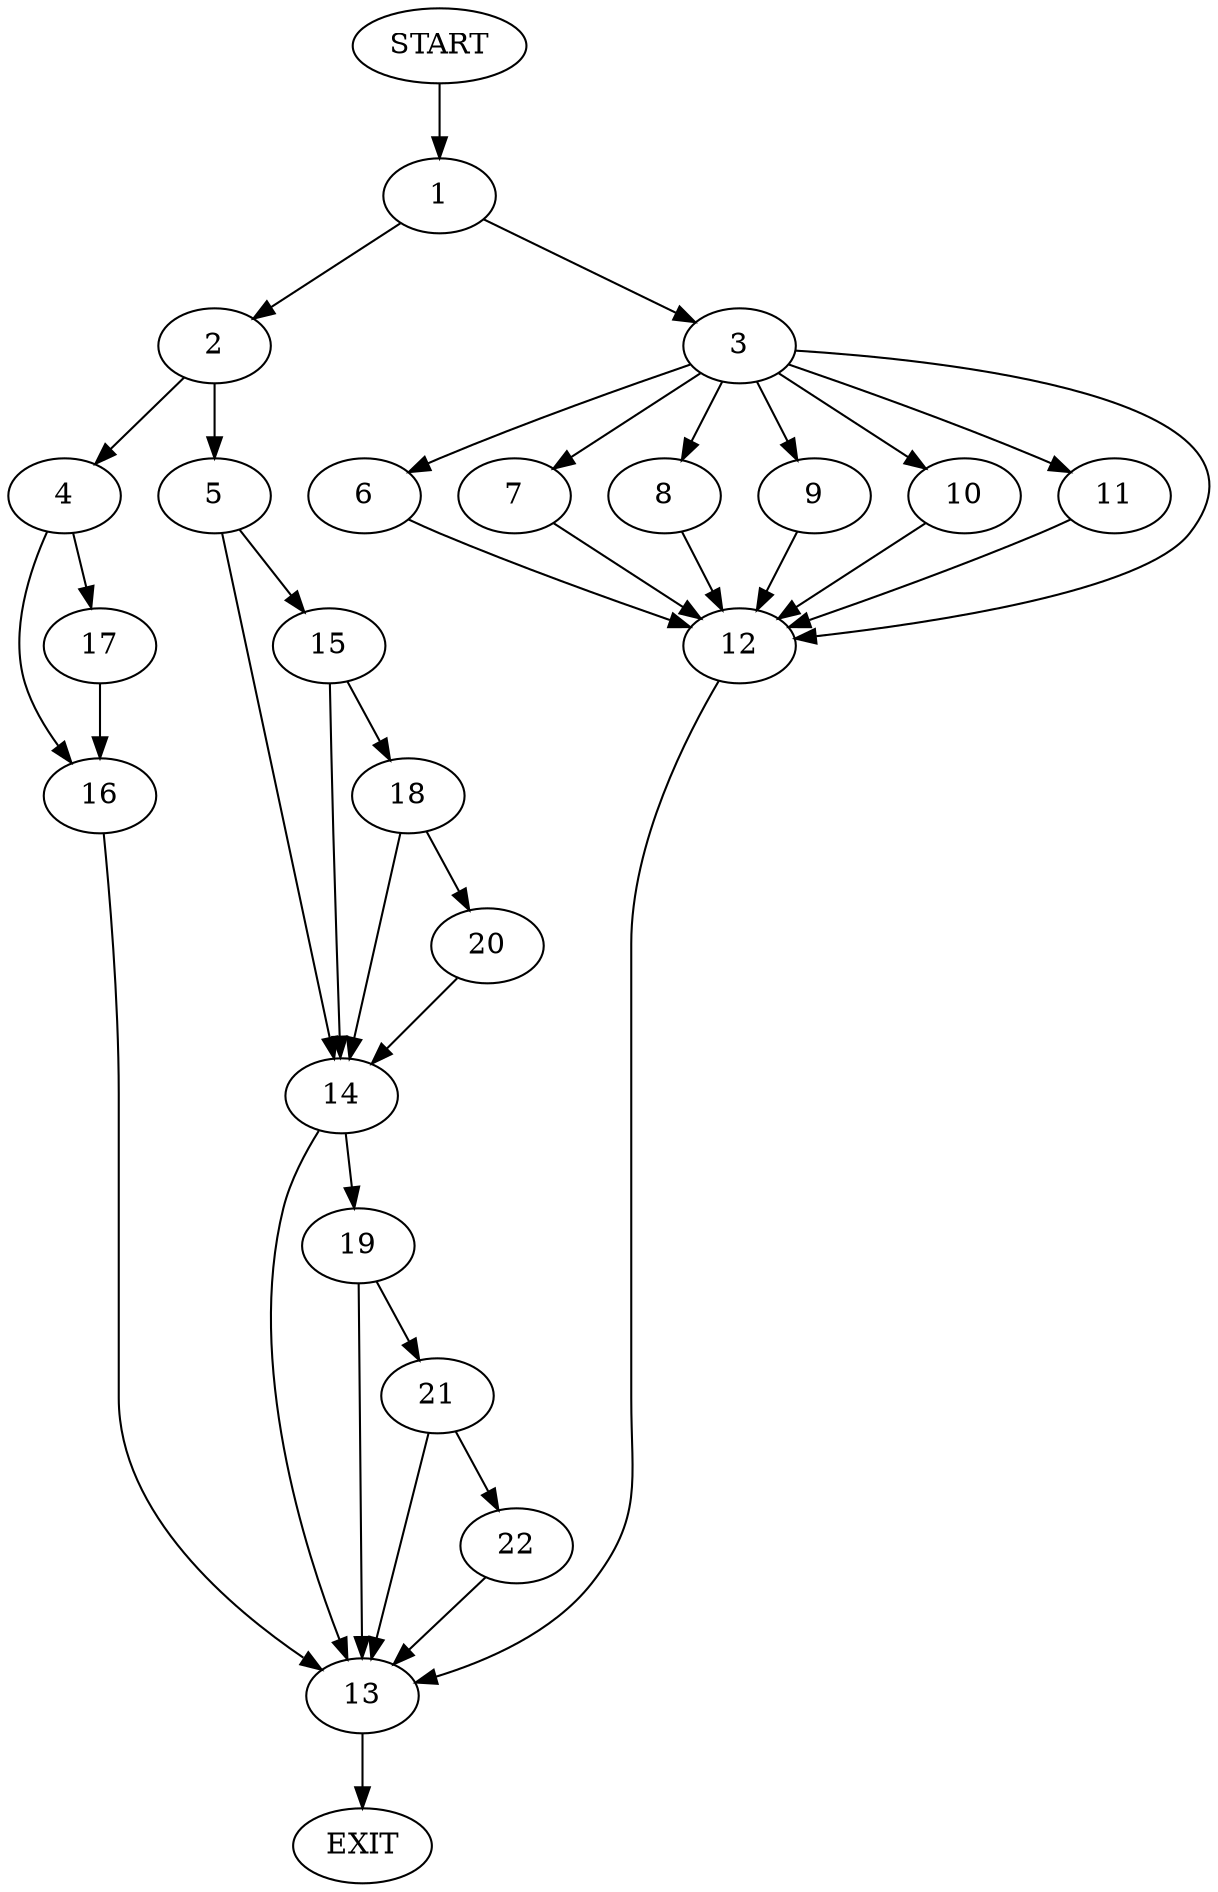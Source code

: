 digraph {
0 [label="START"]
23 [label="EXIT"]
0 -> 1
1 -> 2
1 -> 3
2 -> 4
2 -> 5
3 -> 6
3 -> 7
3 -> 8
3 -> 9
3 -> 10
3 -> 11
3 -> 12
12 -> 13
9 -> 12
7 -> 12
8 -> 12
10 -> 12
6 -> 12
11 -> 12
13 -> 23
5 -> 14
5 -> 15
4 -> 16
4 -> 17
15 -> 18
15 -> 14
14 -> 19
14 -> 13
18 -> 20
18 -> 14
20 -> 14
19 -> 21
19 -> 13
21 -> 13
21 -> 22
22 -> 13
16 -> 13
17 -> 16
}
